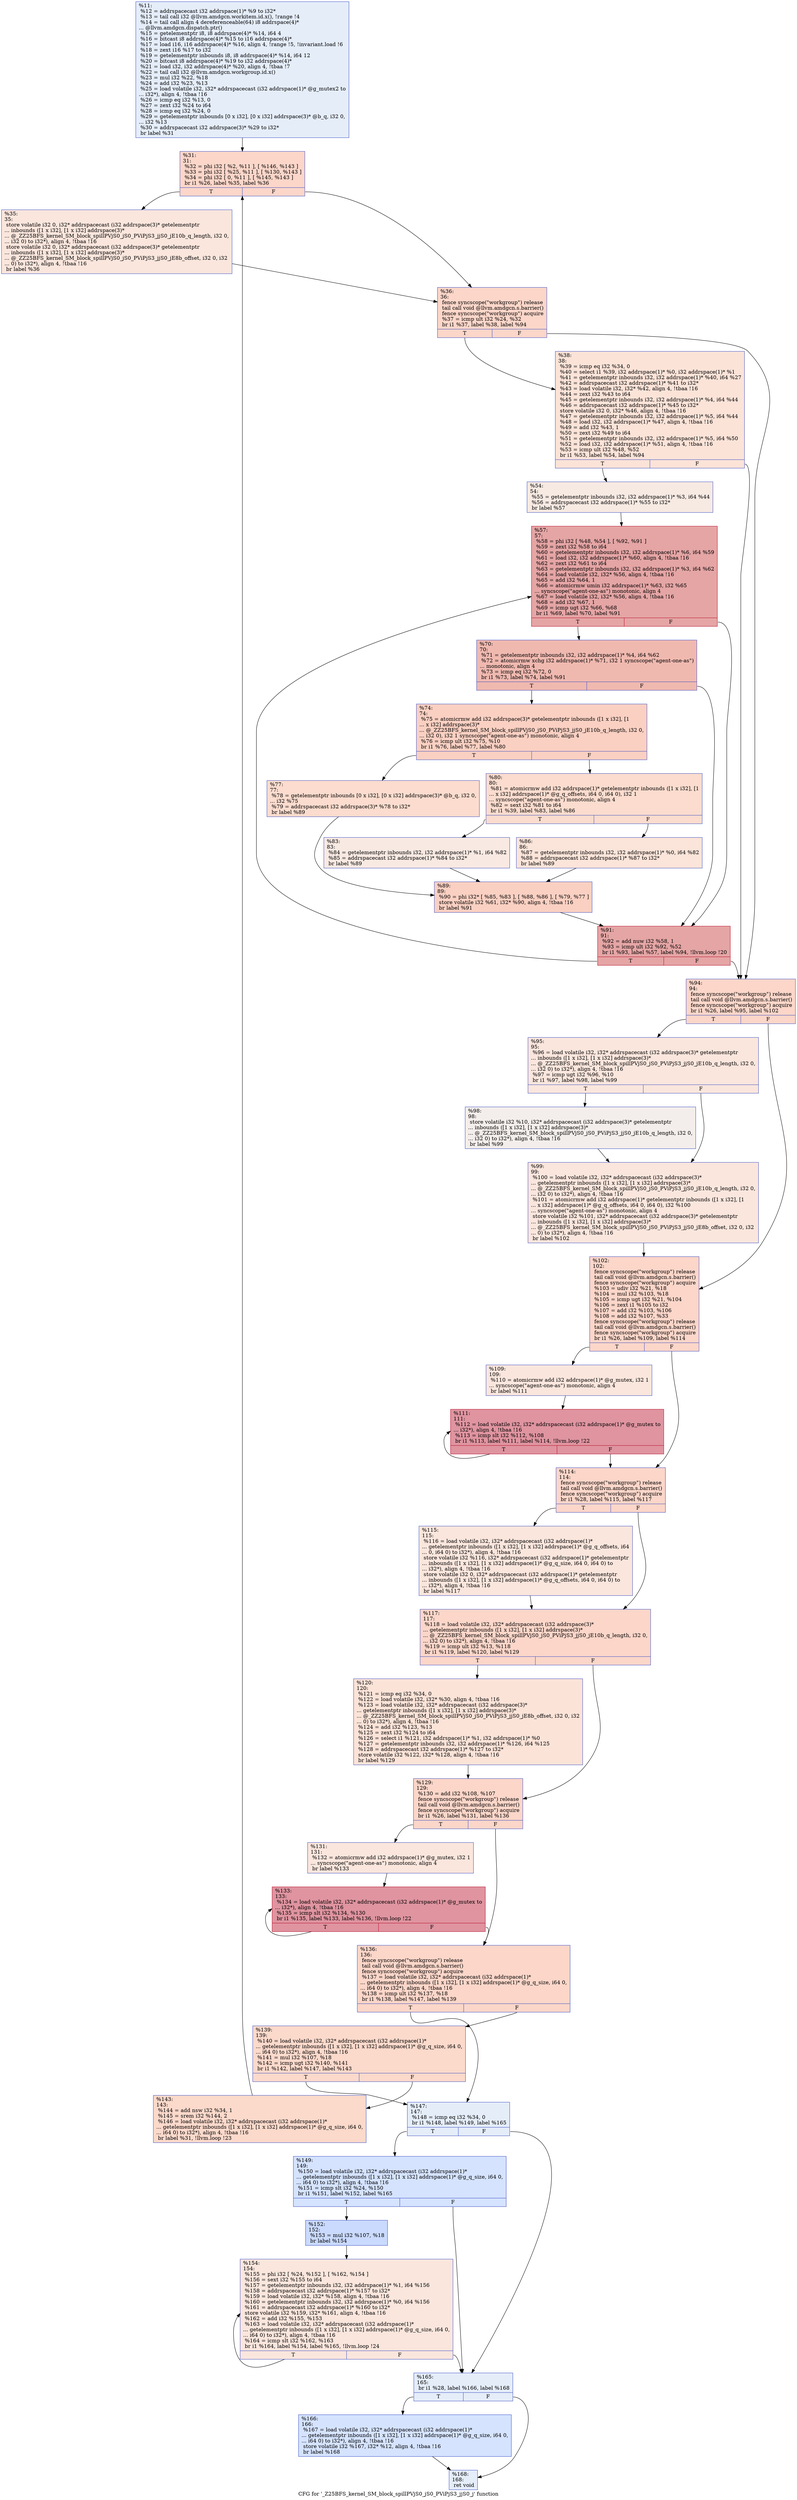 digraph "CFG for '_Z25BFS_kernel_SM_block_spillPVjS0_jS0_PViPjS3_jjS0_j' function" {
	label="CFG for '_Z25BFS_kernel_SM_block_spillPVjS0_jS0_PViPjS3_jjS0_j' function";

	Node0x4d61da0 [shape=record,color="#3d50c3ff", style=filled, fillcolor="#c5d6f270",label="{%11:\l  %12 = addrspacecast i32 addrspace(1)* %9 to i32*\l  %13 = tail call i32 @llvm.amdgcn.workitem.id.x(), !range !4\l  %14 = tail call align 4 dereferenceable(64) i8 addrspace(4)*\l... @llvm.amdgcn.dispatch.ptr()\l  %15 = getelementptr i8, i8 addrspace(4)* %14, i64 4\l  %16 = bitcast i8 addrspace(4)* %15 to i16 addrspace(4)*\l  %17 = load i16, i16 addrspace(4)* %16, align 4, !range !5, !invariant.load !6\l  %18 = zext i16 %17 to i32\l  %19 = getelementptr inbounds i8, i8 addrspace(4)* %14, i64 12\l  %20 = bitcast i8 addrspace(4)* %19 to i32 addrspace(4)*\l  %21 = load i32, i32 addrspace(4)* %20, align 4, !tbaa !7\l  %22 = tail call i32 @llvm.amdgcn.workgroup.id.x()\l  %23 = mul i32 %22, %18\l  %24 = add i32 %23, %13\l  %25 = load volatile i32, i32* addrspacecast (i32 addrspace(1)* @g_mutex2 to\l... i32*), align 4, !tbaa !16\l  %26 = icmp eq i32 %13, 0\l  %27 = zext i32 %24 to i64\l  %28 = icmp eq i32 %24, 0\l  %29 = getelementptr inbounds [0 x i32], [0 x i32] addrspace(3)* @b_q, i32 0,\l... i32 %13\l  %30 = addrspacecast i32 addrspace(3)* %29 to i32*\l  br label %31\l}"];
	Node0x4d61da0 -> Node0x4d64140;
	Node0x4d64140 [shape=record,color="#3d50c3ff", style=filled, fillcolor="#f6a38570",label="{%31:\l31:                                               \l  %32 = phi i32 [ %2, %11 ], [ %146, %143 ]\l  %33 = phi i32 [ %25, %11 ], [ %130, %143 ]\l  %34 = phi i32 [ 0, %11 ], [ %145, %143 ]\l  br i1 %26, label %35, label %36\l|{<s0>T|<s1>F}}"];
	Node0x4d64140:s0 -> Node0x4d646e0;
	Node0x4d64140:s1 -> Node0x4d64770;
	Node0x4d646e0 [shape=record,color="#3d50c3ff", style=filled, fillcolor="#f3c7b170",label="{%35:\l35:                                               \l  store volatile i32 0, i32* addrspacecast (i32 addrspace(3)* getelementptr\l... inbounds ([1 x i32], [1 x i32] addrspace(3)*\l... @_ZZ25BFS_kernel_SM_block_spillPVjS0_jS0_PViPjS3_jjS0_jE10b_q_length, i32 0,\l... i32 0) to i32*), align 4, !tbaa !16\l  store volatile i32 0, i32* addrspacecast (i32 addrspace(3)* getelementptr\l... inbounds ([1 x i32], [1 x i32] addrspace(3)*\l... @_ZZ25BFS_kernel_SM_block_spillPVjS0_jS0_PViPjS3_jjS0_jE8b_offset, i32 0, i32\l... 0) to i32*), align 4, !tbaa !16\l  br label %36\l}"];
	Node0x4d646e0 -> Node0x4d64770;
	Node0x4d64770 [shape=record,color="#3d50c3ff", style=filled, fillcolor="#f6a38570",label="{%36:\l36:                                               \l  fence syncscope(\"workgroup\") release\l  tail call void @llvm.amdgcn.s.barrier()\l  fence syncscope(\"workgroup\") acquire\l  %37 = icmp ult i32 %24, %32\l  br i1 %37, label %38, label %94\l|{<s0>T|<s1>F}}"];
	Node0x4d64770:s0 -> Node0x4d65540;
	Node0x4d64770:s1 -> Node0x4d655d0;
	Node0x4d65540 [shape=record,color="#3d50c3ff", style=filled, fillcolor="#f6bfa670",label="{%38:\l38:                                               \l  %39 = icmp eq i32 %34, 0\l  %40 = select i1 %39, i32 addrspace(1)* %0, i32 addrspace(1)* %1\l  %41 = getelementptr inbounds i32, i32 addrspace(1)* %40, i64 %27\l  %42 = addrspacecast i32 addrspace(1)* %41 to i32*\l  %43 = load volatile i32, i32* %42, align 4, !tbaa !16\l  %44 = zext i32 %43 to i64\l  %45 = getelementptr inbounds i32, i32 addrspace(1)* %4, i64 %44\l  %46 = addrspacecast i32 addrspace(1)* %45 to i32*\l  store volatile i32 0, i32* %46, align 4, !tbaa !16\l  %47 = getelementptr inbounds i32, i32 addrspace(1)* %5, i64 %44\l  %48 = load i32, i32 addrspace(1)* %47, align 4, !tbaa !16\l  %49 = add i32 %43, 1\l  %50 = zext i32 %49 to i64\l  %51 = getelementptr inbounds i32, i32 addrspace(1)* %5, i64 %50\l  %52 = load i32, i32 addrspace(1)* %51, align 4, !tbaa !16\l  %53 = icmp ult i32 %48, %52\l  br i1 %53, label %54, label %94\l|{<s0>T|<s1>F}}"];
	Node0x4d65540:s0 -> Node0x4d65fc0;
	Node0x4d65540:s1 -> Node0x4d655d0;
	Node0x4d65fc0 [shape=record,color="#3d50c3ff", style=filled, fillcolor="#eed0c070",label="{%54:\l54:                                               \l  %55 = getelementptr inbounds i32, i32 addrspace(1)* %3, i64 %44\l  %56 = addrspacecast i32 addrspace(1)* %55 to i32*\l  br label %57\l}"];
	Node0x4d65fc0 -> Node0x4d661d0;
	Node0x4d661d0 [shape=record,color="#b70d28ff", style=filled, fillcolor="#c5333470",label="{%57:\l57:                                               \l  %58 = phi i32 [ %48, %54 ], [ %92, %91 ]\l  %59 = zext i32 %58 to i64\l  %60 = getelementptr inbounds i32, i32 addrspace(1)* %6, i64 %59\l  %61 = load i32, i32 addrspace(1)* %60, align 4, !tbaa !16\l  %62 = zext i32 %61 to i64\l  %63 = getelementptr inbounds i32, i32 addrspace(1)* %3, i64 %62\l  %64 = load volatile i32, i32* %56, align 4, !tbaa !16\l  %65 = add i32 %64, 1\l  %66 = atomicrmw umin i32 addrspace(1)* %63, i32 %65\l... syncscope(\"agent-one-as\") monotonic, align 4\l  %67 = load volatile i32, i32* %56, align 4, !tbaa !16\l  %68 = add i32 %67, 1\l  %69 = icmp ugt i32 %66, %68\l  br i1 %69, label %70, label %91\l|{<s0>T|<s1>F}}"];
	Node0x4d661d0:s0 -> Node0x4d66c30;
	Node0x4d661d0:s1 -> Node0x4d66290;
	Node0x4d66c30 [shape=record,color="#3d50c3ff", style=filled, fillcolor="#de614d70",label="{%70:\l70:                                               \l  %71 = getelementptr inbounds i32, i32 addrspace(1)* %4, i64 %62\l  %72 = atomicrmw xchg i32 addrspace(1)* %71, i32 1 syncscope(\"agent-one-as\")\l... monotonic, align 4\l  %73 = icmp eq i32 %72, 0\l  br i1 %73, label %74, label %91\l|{<s0>T|<s1>F}}"];
	Node0x4d66c30:s0 -> Node0x4d66ef0;
	Node0x4d66c30:s1 -> Node0x4d66290;
	Node0x4d66ef0 [shape=record,color="#3d50c3ff", style=filled, fillcolor="#f3947570",label="{%74:\l74:                                               \l  %75 = atomicrmw add i32 addrspace(3)* getelementptr inbounds ([1 x i32], [1\l... x i32] addrspace(3)*\l... @_ZZ25BFS_kernel_SM_block_spillPVjS0_jS0_PViPjS3_jjS0_jE10b_q_length, i32 0,\l... i32 0), i32 1 syncscope(\"agent-one-as\") monotonic, align 4\l  %76 = icmp ult i32 %75, %10\l  br i1 %76, label %77, label %80\l|{<s0>T|<s1>F}}"];
	Node0x4d66ef0:s0 -> Node0x4d671f0;
	Node0x4d66ef0:s1 -> Node0x4d67240;
	Node0x4d671f0 [shape=record,color="#3d50c3ff", style=filled, fillcolor="#f7af9170",label="{%77:\l77:                                               \l  %78 = getelementptr inbounds [0 x i32], [0 x i32] addrspace(3)* @b_q, i32 0,\l... i32 %75\l  %79 = addrspacecast i32 addrspace(3)* %78 to i32*\l  br label %89\l}"];
	Node0x4d671f0 -> Node0x4d67400;
	Node0x4d67240 [shape=record,color="#3d50c3ff", style=filled, fillcolor="#f7af9170",label="{%80:\l80:                                               \l  %81 = atomicrmw add i32 addrspace(1)* getelementptr inbounds ([1 x i32], [1\l... x i32] addrspace(1)* @g_q_offsets, i64 0, i64 0), i32 1\l... syncscope(\"agent-one-as\") monotonic, align 4\l  %82 = sext i32 %81 to i64\l  br i1 %39, label %83, label %86\l|{<s0>T|<s1>F}}"];
	Node0x4d67240:s0 -> Node0x4d67680;
	Node0x4d67240:s1 -> Node0x4d676d0;
	Node0x4d67680 [shape=record,color="#3d50c3ff", style=filled, fillcolor="#efcebd70",label="{%83:\l83:                                               \l  %84 = getelementptr inbounds i32, i32 addrspace(1)* %1, i64 %82\l  %85 = addrspacecast i32 addrspace(1)* %84 to i32*\l  br label %89\l}"];
	Node0x4d67680 -> Node0x4d67400;
	Node0x4d676d0 [shape=record,color="#3d50c3ff", style=filled, fillcolor="#f5c1a970",label="{%86:\l86:                                               \l  %87 = getelementptr inbounds i32, i32 addrspace(1)* %0, i64 %82\l  %88 = addrspacecast i32 addrspace(1)* %87 to i32*\l  br label %89\l}"];
	Node0x4d676d0 -> Node0x4d67400;
	Node0x4d67400 [shape=record,color="#3d50c3ff", style=filled, fillcolor="#f3947570",label="{%89:\l89:                                               \l  %90 = phi i32* [ %85, %83 ], [ %88, %86 ], [ %79, %77 ]\l  store volatile i32 %61, i32* %90, align 4, !tbaa !16\l  br label %91\l}"];
	Node0x4d67400 -> Node0x4d66290;
	Node0x4d66290 [shape=record,color="#b70d28ff", style=filled, fillcolor="#c5333470",label="{%91:\l91:                                               \l  %92 = add nuw i32 %58, 1\l  %93 = icmp ult i32 %92, %52\l  br i1 %93, label %57, label %94, !llvm.loop !20\l|{<s0>T|<s1>F}}"];
	Node0x4d66290:s0 -> Node0x4d661d0;
	Node0x4d66290:s1 -> Node0x4d655d0;
	Node0x4d655d0 [shape=record,color="#3d50c3ff", style=filled, fillcolor="#f6a38570",label="{%94:\l94:                                               \l  fence syncscope(\"workgroup\") release\l  tail call void @llvm.amdgcn.s.barrier()\l  fence syncscope(\"workgroup\") acquire\l  br i1 %26, label %95, label %102\l|{<s0>T|<s1>F}}"];
	Node0x4d655d0:s0 -> Node0x4d680a0;
	Node0x4d655d0:s1 -> Node0x4d680f0;
	Node0x4d680a0 [shape=record,color="#3d50c3ff", style=filled, fillcolor="#f3c7b170",label="{%95:\l95:                                               \l  %96 = load volatile i32, i32* addrspacecast (i32 addrspace(3)* getelementptr\l... inbounds ([1 x i32], [1 x i32] addrspace(3)*\l... @_ZZ25BFS_kernel_SM_block_spillPVjS0_jS0_PViPjS3_jjS0_jE10b_q_length, i32 0,\l... i32 0) to i32*), align 4, !tbaa !16\l  %97 = icmp ugt i32 %96, %10\l  br i1 %97, label %98, label %99\l|{<s0>T|<s1>F}}"];
	Node0x4d680a0:s0 -> Node0x4d682f0;
	Node0x4d680a0:s1 -> Node0x4d68340;
	Node0x4d682f0 [shape=record,color="#3d50c3ff", style=filled, fillcolor="#e5d8d170",label="{%98:\l98:                                               \l  store volatile i32 %10, i32* addrspacecast (i32 addrspace(3)* getelementptr\l... inbounds ([1 x i32], [1 x i32] addrspace(3)*\l... @_ZZ25BFS_kernel_SM_block_spillPVjS0_jS0_PViPjS3_jjS0_jE10b_q_length, i32 0,\l... i32 0) to i32*), align 4, !tbaa !16\l  br label %99\l}"];
	Node0x4d682f0 -> Node0x4d68340;
	Node0x4d68340 [shape=record,color="#3d50c3ff", style=filled, fillcolor="#f3c7b170",label="{%99:\l99:                                               \l  %100 = load volatile i32, i32* addrspacecast (i32 addrspace(3)*\l... getelementptr inbounds ([1 x i32], [1 x i32] addrspace(3)*\l... @_ZZ25BFS_kernel_SM_block_spillPVjS0_jS0_PViPjS3_jjS0_jE10b_q_length, i32 0,\l... i32 0) to i32*), align 4, !tbaa !16\l  %101 = atomicrmw add i32 addrspace(1)* getelementptr inbounds ([1 x i32], [1\l... x i32] addrspace(1)* @g_q_offsets, i64 0, i64 0), i32 %100\l... syncscope(\"agent-one-as\") monotonic, align 4\l  store volatile i32 %101, i32* addrspacecast (i32 addrspace(3)* getelementptr\l... inbounds ([1 x i32], [1 x i32] addrspace(3)*\l... @_ZZ25BFS_kernel_SM_block_spillPVjS0_jS0_PViPjS3_jjS0_jE8b_offset, i32 0, i32\l... 0) to i32*), align 4, !tbaa !16\l  br label %102\l}"];
	Node0x4d68340 -> Node0x4d680f0;
	Node0x4d680f0 [shape=record,color="#3d50c3ff", style=filled, fillcolor="#f6a38570",label="{%102:\l102:                                              \l  fence syncscope(\"workgroup\") release\l  tail call void @llvm.amdgcn.s.barrier()\l  fence syncscope(\"workgroup\") acquire\l  %103 = udiv i32 %21, %18\l  %104 = mul i32 %103, %18\l  %105 = icmp ugt i32 %21, %104\l  %106 = zext i1 %105 to i32\l  %107 = add i32 %103, %106\l  %108 = add i32 %107, %33\l  fence syncscope(\"workgroup\") release\l  tail call void @llvm.amdgcn.s.barrier()\l  fence syncscope(\"workgroup\") acquire\l  br i1 %26, label %109, label %114\l|{<s0>T|<s1>F}}"];
	Node0x4d680f0:s0 -> Node0x4d68d60;
	Node0x4d680f0:s1 -> Node0x4d68db0;
	Node0x4d68d60 [shape=record,color="#3d50c3ff", style=filled, fillcolor="#f3c7b170",label="{%109:\l109:                                              \l  %110 = atomicrmw add i32 addrspace(1)* @g_mutex, i32 1\l... syncscope(\"agent-one-as\") monotonic, align 4\l  br label %111\l}"];
	Node0x4d68d60 -> Node0x4d68f40;
	Node0x4d68f40 [shape=record,color="#b70d28ff", style=filled, fillcolor="#b70d2870",label="{%111:\l111:                                              \l  %112 = load volatile i32, i32* addrspacecast (i32 addrspace(1)* @g_mutex to\l... i32*), align 4, !tbaa !16\l  %113 = icmp slt i32 %112, %108\l  br i1 %113, label %111, label %114, !llvm.loop !22\l|{<s0>T|<s1>F}}"];
	Node0x4d68f40:s0 -> Node0x4d68f40;
	Node0x4d68f40:s1 -> Node0x4d68db0;
	Node0x4d68db0 [shape=record,color="#3d50c3ff", style=filled, fillcolor="#f6a38570",label="{%114:\l114:                                              \l  fence syncscope(\"workgroup\") release\l  tail call void @llvm.amdgcn.s.barrier()\l  fence syncscope(\"workgroup\") acquire\l  br i1 %28, label %115, label %117\l|{<s0>T|<s1>F}}"];
	Node0x4d68db0:s0 -> Node0x4d69420;
	Node0x4d68db0:s1 -> Node0x4d69470;
	Node0x4d69420 [shape=record,color="#3d50c3ff", style=filled, fillcolor="#f3c7b170",label="{%115:\l115:                                              \l  %116 = load volatile i32, i32* addrspacecast (i32 addrspace(1)*\l... getelementptr inbounds ([1 x i32], [1 x i32] addrspace(1)* @g_q_offsets, i64\l... 0, i64 0) to i32*), align 4, !tbaa !16\l  store volatile i32 %116, i32* addrspacecast (i32 addrspace(1)* getelementptr\l... inbounds ([1 x i32], [1 x i32] addrspace(1)* @g_q_size, i64 0, i64 0) to\l... i32*), align 4, !tbaa !16\l  store volatile i32 0, i32* addrspacecast (i32 addrspace(1)* getelementptr\l... inbounds ([1 x i32], [1 x i32] addrspace(1)* @g_q_offsets, i64 0, i64 0) to\l... i32*), align 4, !tbaa !16\l  br label %117\l}"];
	Node0x4d69420 -> Node0x4d69470;
	Node0x4d69470 [shape=record,color="#3d50c3ff", style=filled, fillcolor="#f6a38570",label="{%117:\l117:                                              \l  %118 = load volatile i32, i32* addrspacecast (i32 addrspace(3)*\l... getelementptr inbounds ([1 x i32], [1 x i32] addrspace(3)*\l... @_ZZ25BFS_kernel_SM_block_spillPVjS0_jS0_PViPjS3_jjS0_jE10b_q_length, i32 0,\l... i32 0) to i32*), align 4, !tbaa !16\l  %119 = icmp ult i32 %13, %118\l  br i1 %119, label %120, label %129\l|{<s0>T|<s1>F}}"];
	Node0x4d69470:s0 -> Node0x4d69980;
	Node0x4d69470:s1 -> Node0x4d699d0;
	Node0x4d69980 [shape=record,color="#3d50c3ff", style=filled, fillcolor="#f6bfa670",label="{%120:\l120:                                              \l  %121 = icmp eq i32 %34, 0\l  %122 = load volatile i32, i32* %30, align 4, !tbaa !16\l  %123 = load volatile i32, i32* addrspacecast (i32 addrspace(3)*\l... getelementptr inbounds ([1 x i32], [1 x i32] addrspace(3)*\l... @_ZZ25BFS_kernel_SM_block_spillPVjS0_jS0_PViPjS3_jjS0_jE8b_offset, i32 0, i32\l... 0) to i32*), align 4, !tbaa !16\l  %124 = add i32 %123, %13\l  %125 = zext i32 %124 to i64\l  %126 = select i1 %121, i32 addrspace(1)* %1, i32 addrspace(1)* %0\l  %127 = getelementptr inbounds i32, i32 addrspace(1)* %126, i64 %125\l  %128 = addrspacecast i32 addrspace(1)* %127 to i32*\l  store volatile i32 %122, i32* %128, align 4, !tbaa !16\l  br label %129\l}"];
	Node0x4d69980 -> Node0x4d699d0;
	Node0x4d699d0 [shape=record,color="#3d50c3ff", style=filled, fillcolor="#f6a38570",label="{%129:\l129:                                              \l  %130 = add i32 %108, %107\l  fence syncscope(\"workgroup\") release\l  tail call void @llvm.amdgcn.s.barrier()\l  fence syncscope(\"workgroup\") acquire\l  br i1 %26, label %131, label %136\l|{<s0>T|<s1>F}}"];
	Node0x4d699d0:s0 -> Node0x4d66a00;
	Node0x4d699d0:s1 -> Node0x4d66a50;
	Node0x4d66a00 [shape=record,color="#3d50c3ff", style=filled, fillcolor="#f3c7b170",label="{%131:\l131:                                              \l  %132 = atomicrmw add i32 addrspace(1)* @g_mutex, i32 1\l... syncscope(\"agent-one-as\") monotonic, align 4\l  br label %133\l}"];
	Node0x4d66a00 -> Node0x4d66aa0;
	Node0x4d66aa0 [shape=record,color="#b70d28ff", style=filled, fillcolor="#b70d2870",label="{%133:\l133:                                              \l  %134 = load volatile i32, i32* addrspacecast (i32 addrspace(1)* @g_mutex to\l... i32*), align 4, !tbaa !16\l  %135 = icmp slt i32 %134, %130\l  br i1 %135, label %133, label %136, !llvm.loop !22\l|{<s0>T|<s1>F}}"];
	Node0x4d66aa0:s0 -> Node0x4d66aa0;
	Node0x4d66aa0:s1 -> Node0x4d66a50;
	Node0x4d66a50 [shape=record,color="#3d50c3ff", style=filled, fillcolor="#f6a38570",label="{%136:\l136:                                              \l  fence syncscope(\"workgroup\") release\l  tail call void @llvm.amdgcn.s.barrier()\l  fence syncscope(\"workgroup\") acquire\l  %137 = load volatile i32, i32* addrspacecast (i32 addrspace(1)*\l... getelementptr inbounds ([1 x i32], [1 x i32] addrspace(1)* @g_q_size, i64 0,\l... i64 0) to i32*), align 4, !tbaa !16\l  %138 = icmp ult i32 %137, %18\l  br i1 %138, label %147, label %139\l|{<s0>T|<s1>F}}"];
	Node0x4d66a50:s0 -> Node0x4d6b2e0;
	Node0x4d66a50:s1 -> Node0x4d6b330;
	Node0x4d6b330 [shape=record,color="#3d50c3ff", style=filled, fillcolor="#f7a88970",label="{%139:\l139:                                              \l  %140 = load volatile i32, i32* addrspacecast (i32 addrspace(1)*\l... getelementptr inbounds ([1 x i32], [1 x i32] addrspace(1)* @g_q_size, i64 0,\l... i64 0) to i32*), align 4, !tbaa !16\l  %141 = mul i32 %107, %18\l  %142 = icmp ugt i32 %140, %141\l  br i1 %142, label %147, label %143\l|{<s0>T|<s1>F}}"];
	Node0x4d6b330:s0 -> Node0x4d6b2e0;
	Node0x4d6b330:s1 -> Node0x4d64240;
	Node0x4d64240 [shape=record,color="#3d50c3ff", style=filled, fillcolor="#f7a88970",label="{%143:\l143:                                              \l  %144 = add nsw i32 %34, 1\l  %145 = srem i32 %144, 2\l  %146 = load volatile i32, i32* addrspacecast (i32 addrspace(1)*\l... getelementptr inbounds ([1 x i32], [1 x i32] addrspace(1)* @g_q_size, i64 0,\l... i64 0) to i32*), align 4, !tbaa !16\l  br label %31, !llvm.loop !23\l}"];
	Node0x4d64240 -> Node0x4d64140;
	Node0x4d6b2e0 [shape=record,color="#3d50c3ff", style=filled, fillcolor="#c5d6f270",label="{%147:\l147:                                              \l  %148 = icmp eq i32 %34, 0\l  br i1 %148, label %149, label %165\l|{<s0>T|<s1>F}}"];
	Node0x4d6b2e0:s0 -> Node0x4d6b980;
	Node0x4d6b2e0:s1 -> Node0x4d6b9d0;
	Node0x4d6b980 [shape=record,color="#3d50c3ff", style=filled, fillcolor="#a1c0ff70",label="{%149:\l149:                                              \l  %150 = load volatile i32, i32* addrspacecast (i32 addrspace(1)*\l... getelementptr inbounds ([1 x i32], [1 x i32] addrspace(1)* @g_q_size, i64 0,\l... i64 0) to i32*), align 4, !tbaa !16\l  %151 = icmp slt i32 %24, %150\l  br i1 %151, label %152, label %165\l|{<s0>T|<s1>F}}"];
	Node0x4d6b980:s0 -> Node0x4d6bbd0;
	Node0x4d6b980:s1 -> Node0x4d6b9d0;
	Node0x4d6bbd0 [shape=record,color="#3d50c3ff", style=filled, fillcolor="#88abfd70",label="{%152:\l152:                                              \l  %153 = mul i32 %107, %18\l  br label %154\l}"];
	Node0x4d6bbd0 -> Node0x4d6bd60;
	Node0x4d6bd60 [shape=record,color="#3d50c3ff", style=filled, fillcolor="#f3c7b170",label="{%154:\l154:                                              \l  %155 = phi i32 [ %24, %152 ], [ %162, %154 ]\l  %156 = sext i32 %155 to i64\l  %157 = getelementptr inbounds i32, i32 addrspace(1)* %1, i64 %156\l  %158 = addrspacecast i32 addrspace(1)* %157 to i32*\l  %159 = load volatile i32, i32* %158, align 4, !tbaa !16\l  %160 = getelementptr inbounds i32, i32 addrspace(1)* %0, i64 %156\l  %161 = addrspacecast i32 addrspace(1)* %160 to i32*\l  store volatile i32 %159, i32* %161, align 4, !tbaa !16\l  %162 = add i32 %155, %153\l  %163 = load volatile i32, i32* addrspacecast (i32 addrspace(1)*\l... getelementptr inbounds ([1 x i32], [1 x i32] addrspace(1)* @g_q_size, i64 0,\l... i64 0) to i32*), align 4, !tbaa !16\l  %164 = icmp slt i32 %162, %163\l  br i1 %164, label %154, label %165, !llvm.loop !24\l|{<s0>T|<s1>F}}"];
	Node0x4d6bd60:s0 -> Node0x4d6bd60;
	Node0x4d6bd60:s1 -> Node0x4d6b9d0;
	Node0x4d6b9d0 [shape=record,color="#3d50c3ff", style=filled, fillcolor="#c5d6f270",label="{%165:\l165:                                              \l  br i1 %28, label %166, label %168\l|{<s0>T|<s1>F}}"];
	Node0x4d6b9d0:s0 -> Node0x4d6c5a0;
	Node0x4d6b9d0:s1 -> Node0x4d6c5f0;
	Node0x4d6c5a0 [shape=record,color="#3d50c3ff", style=filled, fillcolor="#a1c0ff70",label="{%166:\l166:                                              \l  %167 = load volatile i32, i32* addrspacecast (i32 addrspace(1)*\l... getelementptr inbounds ([1 x i32], [1 x i32] addrspace(1)* @g_q_size, i64 0,\l... i64 0) to i32*), align 4, !tbaa !16\l  store volatile i32 %167, i32* %12, align 4, !tbaa !16\l  br label %168\l}"];
	Node0x4d6c5a0 -> Node0x4d6c5f0;
	Node0x4d6c5f0 [shape=record,color="#3d50c3ff", style=filled, fillcolor="#c5d6f270",label="{%168:\l168:                                              \l  ret void\l}"];
}

